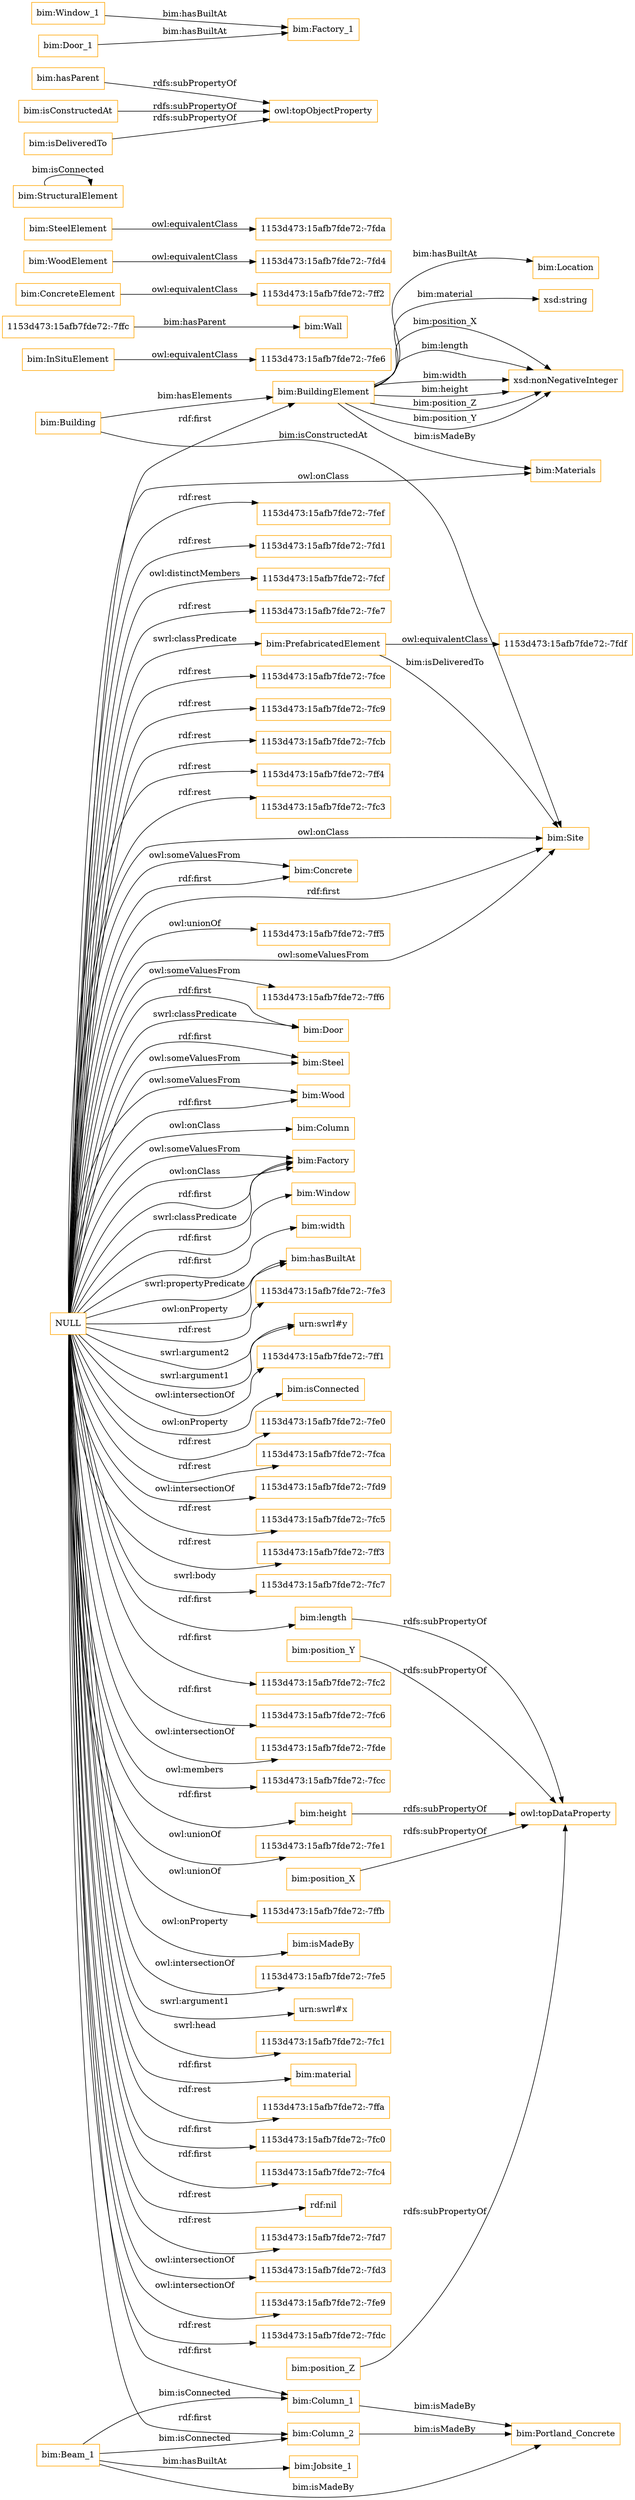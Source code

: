 digraph ar2dtool_diagram { 
rankdir=LR;
size="1501"
node [shape = rectangle, color="orange"]; "bim:BuildingElement" "1153d473:15afb7fde72:-7fe6" "bim:InSituElement" "bim:Building" "1153d473:15afb7fde72:-7fdf" "bim:Wall" "1153d473:15afb7fde72:-7ff2" "1153d473:15afb7fde72:-7fd4" "bim:Concrete" "1153d473:15afb7fde72:-7fda" "bim:PrefabricatedElement" "1153d473:15afb7fde72:-7ff6" "bim:Location" "bim:Door" "bim:Steel" "bim:Materials" "bim:SteelElement" "bim:Site" "bim:StructuralElement" "bim:Wood" "1153d473:15afb7fde72:-7ffc" "bim:Column" "bim:Factory" "bim:WoodElement" "bim:ConcreteElement" "bim:Window" ; /*classes style*/
	"NULL" -> "bim:Door" [ label = "rdf:first" ];
	"NULL" -> "bim:width" [ label = "rdf:first" ];
	"NULL" -> "bim:hasBuiltAt" [ label = "swrl:propertyPredicate" ];
	"NULL" -> "1153d473:15afb7fde72:-7fe3" [ label = "rdf:rest" ];
	"NULL" -> "bim:hasBuiltAt" [ label = "owl:onProperty" ];
	"NULL" -> "urn:swrl#y" [ label = "swrl:argument1" ];
	"NULL" -> "1153d473:15afb7fde72:-7ff1" [ label = "owl:intersectionOf" ];
	"NULL" -> "bim:isConnected" [ label = "owl:onProperty" ];
	"NULL" -> "1153d473:15afb7fde72:-7fe0" [ label = "rdf:rest" ];
	"NULL" -> "1153d473:15afb7fde72:-7fca" [ label = "rdf:rest" ];
	"NULL" -> "1153d473:15afb7fde72:-7fd9" [ label = "owl:intersectionOf" ];
	"NULL" -> "1153d473:15afb7fde72:-7fc5" [ label = "rdf:rest" ];
	"NULL" -> "1153d473:15afb7fde72:-7ff3" [ label = "rdf:rest" ];
	"NULL" -> "1153d473:15afb7fde72:-7fc7" [ label = "swrl:body" ];
	"NULL" -> "bim:Factory" [ label = "owl:someValuesFrom" ];
	"NULL" -> "1153d473:15afb7fde72:-7fc2" [ label = "rdf:first" ];
	"NULL" -> "bim:Column_2" [ label = "rdf:first" ];
	"NULL" -> "bim:Site" [ label = "rdf:first" ];
	"NULL" -> "1153d473:15afb7fde72:-7fc6" [ label = "rdf:first" ];
	"NULL" -> "1153d473:15afb7fde72:-7fde" [ label = "owl:intersectionOf" ];
	"NULL" -> "1153d473:15afb7fde72:-7fcc" [ label = "owl:members" ];
	"NULL" -> "bim:length" [ label = "rdf:first" ];
	"NULL" -> "1153d473:15afb7fde72:-7fe1" [ label = "owl:unionOf" ];
	"NULL" -> "bim:Factory" [ label = "owl:onClass" ];
	"NULL" -> "bim:Factory" [ label = "rdf:first" ];
	"NULL" -> "bim:Concrete" [ label = "owl:someValuesFrom" ];
	"NULL" -> "bim:Site" [ label = "owl:someValuesFrom" ];
	"NULL" -> "1153d473:15afb7fde72:-7ffb" [ label = "owl:unionOf" ];
	"NULL" -> "bim:isMadeBy" [ label = "owl:onProperty" ];
	"NULL" -> "bim:Wood" [ label = "owl:someValuesFrom" ];
	"NULL" -> "1153d473:15afb7fde72:-7fe5" [ label = "owl:intersectionOf" ];
	"NULL" -> "bim:Factory" [ label = "swrl:classPredicate" ];
	"NULL" -> "bim:Materials" [ label = "owl:onClass" ];
	"NULL" -> "bim:Door" [ label = "swrl:classPredicate" ];
	"NULL" -> "bim:BuildingElement" [ label = "rdf:first" ];
	"NULL" -> "urn:swrl#x" [ label = "swrl:argument1" ];
	"NULL" -> "bim:height" [ label = "rdf:first" ];
	"NULL" -> "bim:Wood" [ label = "rdf:first" ];
	"NULL" -> "1153d473:15afb7fde72:-7fc1" [ label = "swrl:head" ];
	"NULL" -> "bim:material" [ label = "rdf:first" ];
	"NULL" -> "1153d473:15afb7fde72:-7ffa" [ label = "rdf:rest" ];
	"NULL" -> "1153d473:15afb7fde72:-7fc0" [ label = "rdf:first" ];
	"NULL" -> "bim:Steel" [ label = "rdf:first" ];
	"NULL" -> "bim:Column_1" [ label = "rdf:first" ];
	"NULL" -> "1153d473:15afb7fde72:-7fc4" [ label = "rdf:first" ];
	"NULL" -> "rdf:nil" [ label = "rdf:rest" ];
	"NULL" -> "bim:Site" [ label = "owl:onClass" ];
	"NULL" -> "1153d473:15afb7fde72:-7fd7" [ label = "rdf:rest" ];
	"NULL" -> "1153d473:15afb7fde72:-7fd3" [ label = "owl:intersectionOf" ];
	"NULL" -> "1153d473:15afb7fde72:-7ff6" [ label = "owl:someValuesFrom" ];
	"NULL" -> "1153d473:15afb7fde72:-7fe9" [ label = "owl:intersectionOf" ];
	"NULL" -> "1153d473:15afb7fde72:-7fdc" [ label = "rdf:rest" ];
	"NULL" -> "bim:Steel" [ label = "owl:someValuesFrom" ];
	"NULL" -> "bim:Window" [ label = "rdf:first" ];
	"NULL" -> "1153d473:15afb7fde72:-7fef" [ label = "rdf:rest" ];
	"NULL" -> "bim:Concrete" [ label = "rdf:first" ];
	"NULL" -> "bim:Column" [ label = "owl:onClass" ];
	"NULL" -> "1153d473:15afb7fde72:-7fd1" [ label = "rdf:rest" ];
	"NULL" -> "1153d473:15afb7fde72:-7fcf" [ label = "owl:distinctMembers" ];
	"NULL" -> "1153d473:15afb7fde72:-7fe7" [ label = "rdf:rest" ];
	"NULL" -> "1153d473:15afb7fde72:-7fce" [ label = "rdf:rest" ];
	"NULL" -> "1153d473:15afb7fde72:-7fc9" [ label = "rdf:rest" ];
	"NULL" -> "bim:PrefabricatedElement" [ label = "swrl:classPredicate" ];
	"NULL" -> "1153d473:15afb7fde72:-7fcb" [ label = "rdf:rest" ];
	"NULL" -> "urn:swrl#y" [ label = "swrl:argument2" ];
	"NULL" -> "1153d473:15afb7fde72:-7ff4" [ label = "rdf:rest" ];
	"NULL" -> "1153d473:15afb7fde72:-7fc3" [ label = "rdf:rest" ];
	"NULL" -> "1153d473:15afb7fde72:-7ff5" [ label = "owl:unionOf" ];
	"bim:position_Y" -> "owl:topDataProperty" [ label = "rdfs:subPropertyOf" ];
	"bim:hasParent" -> "owl:topObjectProperty" [ label = "rdfs:subPropertyOf" ];
	"bim:height" -> "owl:topDataProperty" [ label = "rdfs:subPropertyOf" ];
	"bim:ConcreteElement" -> "1153d473:15afb7fde72:-7ff2" [ label = "owl:equivalentClass" ];
	"bim:position_X" -> "owl:topDataProperty" [ label = "rdfs:subPropertyOf" ];
	"bim:Window_1" -> "bim:Factory_1" [ label = "bim:hasBuiltAt" ];
	"bim:PrefabricatedElement" -> "1153d473:15afb7fde72:-7fdf" [ label = "owl:equivalentClass" ];
	"bim:Beam_1" -> "bim:Portland_Concrete" [ label = "bim:isMadeBy" ];
	"bim:Beam_1" -> "bim:Column_2" [ label = "bim:isConnected" ];
	"bim:Beam_1" -> "bim:Column_1" [ label = "bim:isConnected" ];
	"bim:Beam_1" -> "bim:Jobsite_1" [ label = "bim:hasBuiltAt" ];
	"bim:isConstructedAt" -> "owl:topObjectProperty" [ label = "rdfs:subPropertyOf" ];
	"bim:Column_2" -> "bim:Portland_Concrete" [ label = "bim:isMadeBy" ];
	"bim:WoodElement" -> "1153d473:15afb7fde72:-7fd4" [ label = "owl:equivalentClass" ];
	"bim:InSituElement" -> "1153d473:15afb7fde72:-7fe6" [ label = "owl:equivalentClass" ];
	"bim:Column_1" -> "bim:Portland_Concrete" [ label = "bim:isMadeBy" ];
	"bim:position_Z" -> "owl:topDataProperty" [ label = "rdfs:subPropertyOf" ];
	"bim:SteelElement" -> "1153d473:15afb7fde72:-7fda" [ label = "owl:equivalentClass" ];
	"bim:isDeliveredTo" -> "owl:topObjectProperty" [ label = "rdfs:subPropertyOf" ];
	"bim:Door_1" -> "bim:Factory_1" [ label = "bim:hasBuiltAt" ];
	"bim:length" -> "owl:topDataProperty" [ label = "rdfs:subPropertyOf" ];
	"bim:BuildingElement" -> "xsd:nonNegativeInteger" [ label = "bim:length" ];
	"bim:PrefabricatedElement" -> "bim:Site" [ label = "bim:isDeliveredTo" ];
	"bim:BuildingElement" -> "xsd:nonNegativeInteger" [ label = "bim:width" ];
	"bim:Building" -> "bim:BuildingElement" [ label = "bim:hasElements" ];
	"bim:BuildingElement" -> "xsd:string" [ label = "bim:material" ];
	"bim:Building" -> "bim:Site" [ label = "bim:isConstructedAt" ];
	"bim:BuildingElement" -> "bim:Location" [ label = "bim:hasBuiltAt" ];
	"1153d473:15afb7fde72:-7ffc" -> "bim:Wall" [ label = "bim:hasParent" ];
	"bim:BuildingElement" -> "xsd:nonNegativeInteger" [ label = "bim:height" ];
	"bim:StructuralElement" -> "bim:StructuralElement" [ label = "bim:isConnected" ];
	"bim:BuildingElement" -> "xsd:nonNegativeInteger" [ label = "bim:position_Z" ];
	"bim:BuildingElement" -> "xsd:nonNegativeInteger" [ label = "bim:position_Y" ];
	"bim:BuildingElement" -> "xsd:nonNegativeInteger" [ label = "bim:position_X" ];
	"bim:BuildingElement" -> "bim:Materials" [ label = "bim:isMadeBy" ];

}
